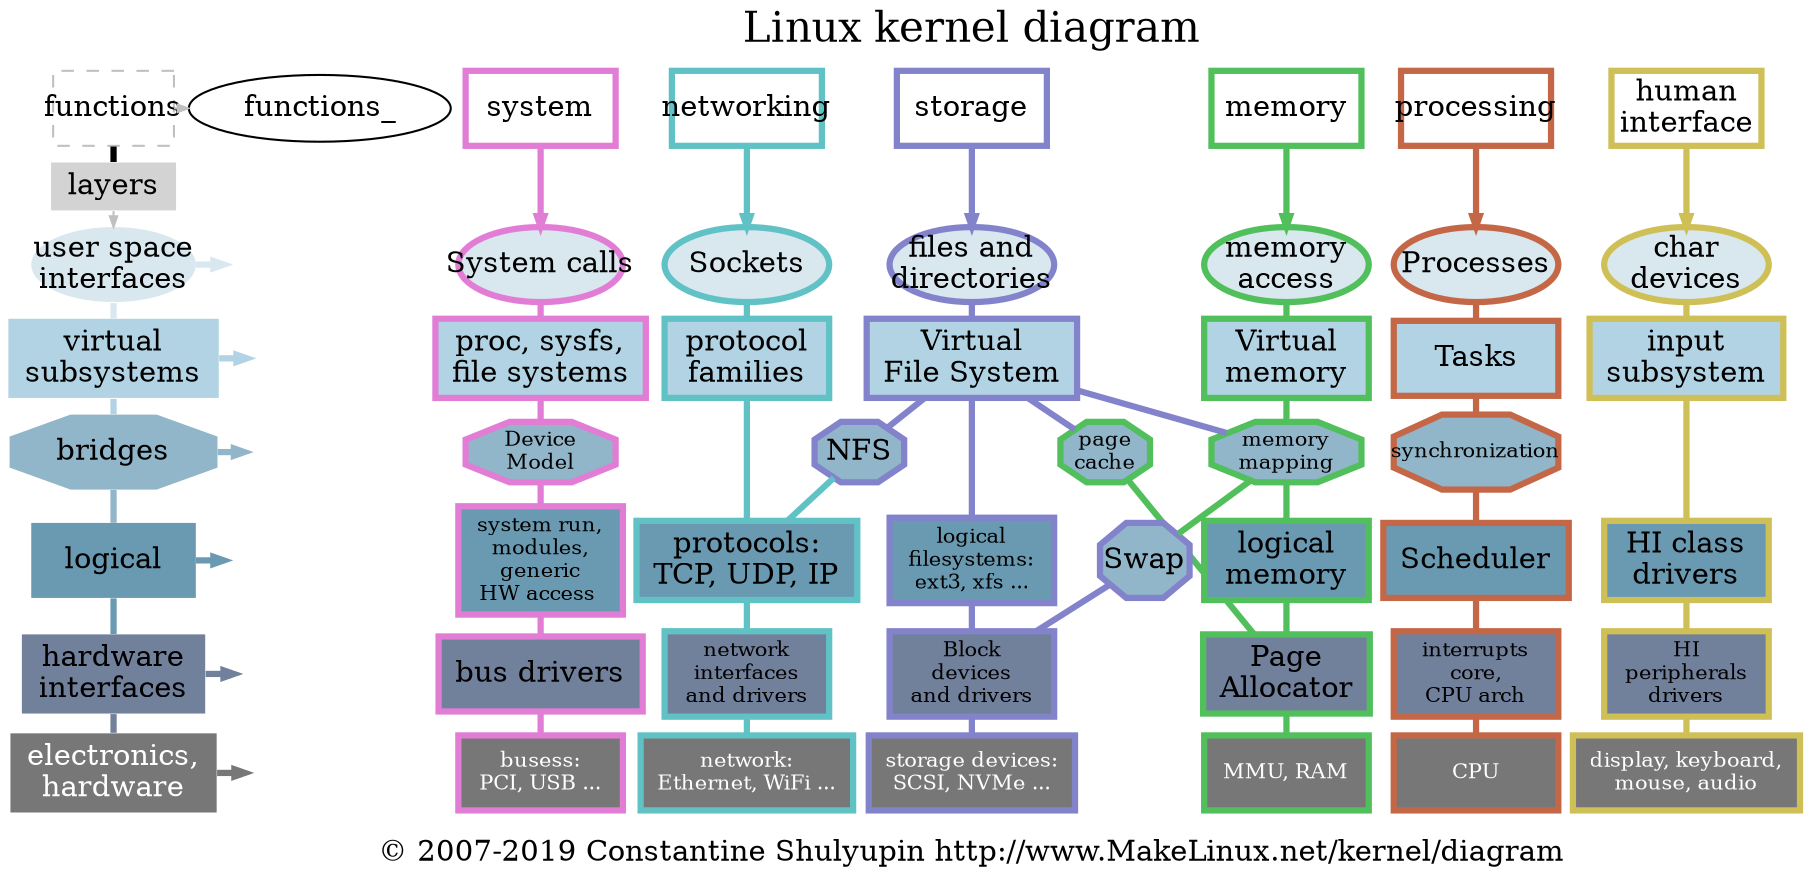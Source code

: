digraph matrix {
	graph [newrank=true,
		nodesep=0.1,
		overlap=true,
		ranksep=0.1,
		splines=false
	];
	node [height=0.3,
		width=1.1
	];
	edge [arrowhead=none,
		arrowsize=0.5,
		style=invis,
		weight=1
	];
	{
		node [fixedsize=true,
			style=invis,
			width=0.3
			fixedsize=true
		];
		usr_	
		D0
		E0
		F0
		G0
		H0
	}
	{
		edge [style="filled,setlinewidth(3)",
			weight=10
		];
		{
			node [color="#e27dd6ff",
				height=0.5
			];
			system	[color="#e27dd6ff",
				fillcolor=white,
				fixedsize=true,
				height=0.5,
				row=func,
				shape=box,
				style="filled,setlinewidth(3)",
				tooltip=TODO,
				width=1];
			SCI	[color="#e27dd6ff",
				fillcolor="#d9e7ee",
				fixedsize=true,
				height=0.5,
				label="System calls",
				row=usr,
				shape=ellipse,
				style="filled,setlinewidth(3)"];
			system -> SCI	[arrowhead="",
				color="#e27dd6ff",
				row=func,
				style="filled,setlinewidth(3)",
				weight=10];
			sysfs	[color="#e27dd6ff",
				fillcolor="#b2d3e4",
				height=0.5,
				label="proc, sysfs,\nfile systems",
				shape=box,
				style="filled,setlinewidth(3)"];
			SCI -> sysfs	[color="#e27dd6ff",
				style="filled,setlinewidth(3)",
				weight=10];
			DM	[color="#e27dd6ff",
				fillcolor="#91b5c9",
				fixedsize=true,
				fontsize=10,
				height=0.4,
				label="Device\nModel",
				shape=octagon,
				style="filled,setlinewidth(3)",
				width=1];
			sysfs -> DM	[color="#e27dd6ff",
				style="filled,setlinewidth(3)",
				weight=10];
			log_sys	[color="#e27dd6ff",
				fillcolor="#6a9ab1",
				fontsize=10,
				height=0.5,
				label="system run,\nmodules,\ngeneric\nHW access ",
				shape=box,
				style="filled,setlinewidth(3)"];
			DM -> log_sys	[color="#e27dd6ff",
				style="filled,setlinewidth(3)",
				weight=10];
			bus_drv	[color="#e27dd6ff",
				fillcolor="#71809b",
				height=0.5,
				label="bus drivers",
				shape=box,
				style="filled,setlinewidth(3)"];
			log_sys -> bus_drv	[color="#e27dd6ff",
				style="filled,setlinewidth(3)",
				weight=10];
			H2	[color="#e27dd6ff",
				fillcolor="#777777",
				fontcolor=white,
				fontsize=10,
				height=0.5,
				label="busess:\nPCI, USB ...",
				row=chip,
				shape=box,
				style="filled,setlinewidth(3)"];
			bus_drv -> H2	[color="#e27dd6ff",
				style="filled,setlinewidth(3)",
				weight=10];
		}
		{
			node [color="#61c2c5",
				height=0.5
			];
			edge [color="#61c2c5"];
			networking	[color="#61c2c5",
				fillcolor=white,
				fixedsize=true,
				height=0.5,
				row=func,
				shape=box,
				style="filled,setlinewidth(3)",
				width=1];
			sock	[color="#61c2c5",
				fillcolor="#d9e7ee",
				fixedsize=true,
				height=0.5,
				label=Sockets,
				row=usr,
				shape=ellipse,
				style="filled,setlinewidth(3)"];
			networking -> sock	[arrowhead="",
				color="#61c2c5",
				row=func,
				style="filled,setlinewidth(3)",
				weight=10];
			prot_fam	[color="#61c2c5",
				fillcolor="#b2d3e4",
				height=0.5,
				label="protocol\nfamilies",
				shape=box,
				style="filled,setlinewidth(3)"];
			sock -> prot_fam	[color="#61c2c5",
				style="filled,setlinewidth(3)",
				weight=10];
			log_prot	[color="#61c2c5",
				fillcolor="#6a9ab1",
				height=0.5,
				label="protocols:\nTCP, UDP, IP",
				shape=box,
				style="filled,setlinewidth(3)"];
			prot_fam -> log_prot	[color="#61c2c5",
				style="filled,setlinewidth(3)",
				weight=10];
			netif	[color="#61c2c5",
				fillcolor="#71809b",
				fontsize=10,
				height=0.5,
				label="network\ninterfaces\nand drivers",
				shape=box,
				style="filled,setlinewidth(3)"];
			log_prot -> netif	[color="#61c2c5",
				style="filled,setlinewidth(3)",
				weight=10];
			net_hw	[color="#61c2c5",
				fillcolor="#777777",
				fontcolor=white,
				fontsize=10,
				height=0.5,
				label="network:\nEthernet, WiFi ...",
				row=chip,
				shape=box,
				style="filled,setlinewidth(3)"];
			netif -> net_hw	[color="#61c2c5",
				style="filled,setlinewidth(3)",
				weight=10];
			NFS	[color="#8383cc",
				fillcolor="#91b5c9",
				fixedsize=true,
				height=0.4,
				label=NFS,
				shape=octagon,
				style="filled,setlinewidth(3)",
				width=0.6];
			NFS -> log_prot	[color="#61c2c5",
				style="filled,setlinewidth(3)",
				weight=0];
		}
		{
			node [color="#8383cc",
				height=0.5
			];
			edge [color="#8383cc"];
			NFS;
			storage	[color="#8383cc",
				fillcolor=white,
				fixedsize=true,
				height=0.5,
				row=func,
				shape=box,
				style="filled,setlinewidth(3)",
				width=1];
			FS	[color="#8383cc",
				fillcolor="#d9e7ee",
				fixedsize=true,
				height=0.5,
				label="files and\ndirectories",
				row=usr,
				shape=ellipse,
				style="filled,setlinewidth(3)"];
			storage -> FS	[arrowhead="",
				color="#8383cc",
				row=func,
				style="filled,setlinewidth(3)",
				weight=10];
			VFS	[color="#8383cc",
				fillcolor="#b2d3e4",
				height=0.5,
				label="Virtual\nFile System",
				shape=box,
				style="filled,setlinewidth(3)"];
			FS -> VFS	[color="#8383cc",
				style="filled,setlinewidth(3)",
				weight=10];
			VFS -> NFS	[color="#8383cc",
				style="filled,setlinewidth(3)",
				weight=0];
			logFS	[color="#8383cc",
				fillcolor="#6a9ab1",
				fontsize=10,
				height=0.5,
				label="logical\nfilesystems:\next3, xfs ...",
				shape=box,
				style="filled,setlinewidth(3)"];
			VFS -> logFS	[color="#8383cc",
				style="filled,setlinewidth(3)",
				weight=10];
			PC	[color="#51bf5b",
				fillcolor="#91b5c9",
				fixedsize=true,
				fontsize=10,
				height=0.4,
				label="page\ncache",
				shape=octagon,
				style="filled,setlinewidth(3)",
				width=0.6];
			VFS -> PC	[color="#8383cc",
				style="filled,setlinewidth(3)",
				weight=0];
			mmap	[color="#51bf5b",
				fillcolor="#91b5c9",
				fixedsize=true,
				fontsize=10,
				height=0.4,
				label="memory\nmapping",
				shape=octagon,
				style="filled,setlinewidth(3)",
				width=1];
			VFS -> mmap	[color="#8383cc",
				style="filled,setlinewidth(3)",
				weight=0];
			block	[color="#8383cc",
				fillcolor="#71809b",
				fontsize=10,
				height=0.5,
				label="Block\ndevices\nand drivers",
				shape=box,
				style="filled,setlinewidth(3)"];
			logFS -> block	[color="#8383cc",
				style="filled,setlinewidth(3)",
				weight=10];
			PA	[color="#51bf5b",
				fillcolor="#71809b",
				height=0.5,
				label="Page\nAllocator",
				shape=box,
				style="filled,setlinewidth(3)"];
			PC -> PA	[color="#51bf5b",
				style="filled,setlinewidth(3)",
				weight=0];
			H4	[color="#8383cc",
				fillcolor="#777777",
				fontcolor=white,
				fontsize=10,
				height=0.5,
				label="storage devices:\nSCSI, NVMe ...",
				row=chip,
				shape=box,
				style="filled,setlinewidth(3)"];
			block -> H4	[color="#8383cc",
				style="filled,setlinewidth(3)",
				weight=10];
			SW	[color="#8383cc",
				fillcolor="#91b5c9",
				fixedsize=true,
				height=0.5,
				label=Swap,
				shape=octagon,
				style="filled,setlinewidth(3)",
				width=0.6];
			SW -> block	[color="#8383cc",
				style="filled,setlinewidth(3)",
				weight=0];
		}
		{
			node [color="#c46747",
				height=0.5
			];
			edge [color="#c46747"];
			processing	[color="#c46747",
				fillcolor=white,
				fixedsize=true,
				height=0.5,
				row=func,
				shape=box,
				style="filled,setlinewidth(3)",
				width=1];
			proc	[color="#c46747",
				fillcolor="#d9e7ee",
				fixedsize=true,
				height=0.5,
				label=Processes,
				row=usr,
				shape=ellipse,
				style="filled,setlinewidth(3)"];
			processing -> proc	[arrowhead="",
				color="#c46747",
				row=func,
				style="filled,setlinewidth(3)",
				weight=10];
			Tasks	[color="#c46747",
				fillcolor="#b2d3e4",
				height=0.5,
				shape=box,
				style="filled,setlinewidth(3)"];
			proc -> Tasks	[color="#c46747",
				style="filled,setlinewidth(3)",
				weight=10];
			sync	[color="#c46747",
				fillcolor="#91b5c9",
				fixedsize=true,
				fontsize=10,
				height=0.5,
				label=synchronization,
				shape=octagon,
				style="filled,setlinewidth(3)"];
			Tasks -> sync	[color="#c46747",
				style="filled,setlinewidth(3)",
				weight=10];
			sched	[color="#c46747",
				fillcolor="#6a9ab1",
				height=0.5,
				label=Scheduler,
				shape=box,
				style="filled,setlinewidth(3)"];
			sync -> sched	[color="#c46747",
				style="filled,setlinewidth(3)",
				weight=10];
			IRQ	[color="#c46747",
				fillcolor="#71809b",
				fontsize=10,
				height=0.5,
				label="interrupts\ncore,\nCPU arch",
				shape=box,
				style="filled,setlinewidth(3)"];
			sched -> IRQ	[color="#c46747",
				style="filled,setlinewidth(3)",
				weight=10];
			CPU	[color="#c46747",
				fillcolor="#777777",
				fontcolor=white,
				fontsize=10,
				height=0.5,
				row=chip,
				shape=box,
				style="filled,setlinewidth(3)"];
			IRQ -> CPU	[color="#c46747",
				style="filled,setlinewidth(3)",
				weight=10];
		}
		{
			node [color="#cfbf57ff",
				height=0.5
			];
			edge [color="#cfbf57ff"];
			HI	[color="#cfbf57ff",
				fillcolor=white,
				fixedsize=true,
				height=0.5,
				label="human\ninterface",
				row=func,
				shape=box,
				style="filled,setlinewidth(3)",
				width=1];
			char	[color="#cfbf57ff",
				fillcolor="#d9e7ee",
				fixedsize=true,
				height=0.5,
				label="char\ndevices",
				row=usr,
				shape=ellipse,
				style="filled,setlinewidth(3)"];
			HI -> char	[arrowhead="",
				color="#cfbf57ff",
				row=func,
				style="filled,setlinewidth(3)",
				weight=10];
			input	[color="#cfbf57ff",
				fillcolor="#b2d3e4",
				height=0.5,
				label="input\nsubsystem",
				shape=box,
				style="filled,setlinewidth(3)"];
			char -> input	[color="#cfbf57ff",
				style="filled,setlinewidth(3)",
				weight=10];
			F7	[color="#cfbf57ff",
				fillcolor="#6a9ab1",
				height=0.5,
				label="HI class\ndrivers",
				shape=box,
				style="filled,setlinewidth(3)"];
			input -> F7	[color="#cfbf57ff",
				style="filled,setlinewidth(3)",
				weight=10];
			G7	[color="#cfbf57ff",
				fillcolor="#71809b",
				fontsize=10,
				height=0.5,
				label="HI\nperipherals\ndrivers",
				shape=box,
				style="filled,setlinewidth(3)"];
			F7 -> G7	[color="#cfbf57ff",
				style="filled,setlinewidth(3)",
				weight=10];
			H7	[color="#cfbf57ff",
				fillcolor="#777777",
				fontcolor=white,
				fontsize=10,
				height=0.5,
				label="display, keyboard,\nmouse, audio",
				row=chip,
				shape=box,
				style="filled,setlinewidth(3)"];
			G7 -> H7	[color="#cfbf57ff",
				style="filled,setlinewidth(3)",
				weight=10];
		}
		subgraph xcluster_layers {
			usr_;
			D0;
			E0;
			F0;
			G0;
			H0;
			functions	[color=gray,
				fillcolor=gray,
				fixedsize=true,
				height=0.5,
				row=func,
				shape=box,
				style=dashed,
				width=0.8];
			layers	[fillcolor=lightgray,
				height=0.1,
				shape=box,
				style="filled,setlinewidth(0)",
				width=0.5];
			functions -> layers	[style="filled,setlinewidth(3)",
				weight=10];
			usr	[fillcolor="#d9e7eeff",
				fixedsize=true,
				height=0.5,
				label="user space\ninterfaces",
				row=usr,
				shape=ellipse,
				style="filled,setlinewidth(0)"];
			layers -> usr	[arrowhead="",
				color=gray,
				style="filled,setlinewidth(1)",
				weight=10];
			usr -> usr_	[arrowhead="",
				color="#d9e7eeff",
				minlen=2,
				style="filled,setlinewidth(3)",
				weight=10];
			virt	[fillcolor="#b2d3e4",
				height=0.5,
				label="virtual\nsubsystems",
				shape=box,
				style="filled,setlinewidth(0)"];
			usr -> virt	[color="#d9e7eeff",
				style="filled,setlinewidth(3)",
				weight=10];
			virt -> D0	[arrowhead="",
				color="#b2d3e4",
				minlen=2,
				style="filled,setlinewidth(3)",
				weight=10];
			bridges	[fillcolor="#91b5c9",
				height=0.5,
				shape=octagon,
				style="filled,setlinewidth(0)"];
			virt -> bridges	[color="#b2d3e4",
				style="filled,setlinewidth(3)",
				weight=10];
			bridges -> E0	[arrowhead="",
				color="#91b5c9",
				minlen=2,
				style="filled,setlinewidth(3)",
				weight=""];
			logical	[fillcolor="#6a9ab1",
				height=0.5,
				shape=box,
				style="filled,setlinewidth(0)"];
			bridges -> logical	[color="#91b5c9",
				style="filled,setlinewidth(3)",
				weight=10];
			logical -> F0	[arrowhead="",
				color="#6a9ab1",
				minlen=2,
				row=logical,
				style="filled,setlinewidth(3)",
				weight=""];
			HWI	[fillcolor="#71809b",
				height=0.5,
				label="hardware\ninterfaces",
				shape=box,
				style="filled,setlinewidth(0)"];
			logical -> HWI	[color="#6a9ab1",
				row=logical,
				style="filled,setlinewidth(3)",
				weight=10];
			HWI -> G0	[arrowhead="",
				color="#71809b",
				minlen=2,
				row=HWI,
				style="filled,setlinewidth(3)",
				weight=""];
			HW	[fillcolor="#777777",
				fontcolor=white,
				height=0.5,
				label="electronics,\nhardware",
				row=chip,
				shape=box,
				style="filled,setlinewidth(0)"];
			HWI -> HW	[color="#71809b",
				row=HWI,
				style="filled,setlinewidth(3)",
				weight=10];
			HW -> H0	[arrowhead="",
				color="#777777",
				minlen=2,
				row=chip,
				style="filled,setlinewidth(3)",
				weight=""];
		}
		subgraph mem {
			node [color="#51bf5b",
				height=0.5
			];
			edge [color="#51bf5b"];
			PC;
			mmap;
			SW;
			mmap -> SW	[color="#51bf5b",
				style="filled,setlinewidth(3)",
				weight=0];
			log_mem	[color="#51bf5b",
				fillcolor="#6a9ab1",
				height=0.5,
				label="logical\nmemory",
				shape=box,
				style="filled,setlinewidth(3)"];
			mmap -> log_mem	[color="#51bf5b",
				style="filled,setlinewidth(3)",
				weight=10];
			PA;
			H5	[color="#51bf5b",
				fillcolor="#777777",
				fontcolor=white,
				fontsize=10,
				height=0.5,
				label="MMU, RAM",
				row=chip,
				shape=box,
				style="filled,setlinewidth(3)"];
			PA -> H5	[color="#51bf5b",
				style="filled,setlinewidth(3)",
				weight=10];
			log_mem -> PA	[color="#51bf5b",
				style="filled,setlinewidth(3)",
				weight=10];
			memory	[color="#51bf5b",
				fillcolor=white,
				fixedsize=true,
				height=0.5,
				row=func,
				shape=box,
				style="filled,setlinewidth(3)",
				width=1];
			MA	[color="#51bf5b",
				fillcolor="#d9e7ee",
				fixedsize=true,
				height=0.5,
				label="memory\naccess",
				row=usr,
				shape=ellipse,
				style="filled,setlinewidth(3)"];
			memory -> MA	[arrowhead="",
				color="#51bf5b",
				row=func,
				style="filled,setlinewidth(3)",
				weight=10];
			VM	[color="#51bf5b",
				fillcolor="#b2d3e4",
				height=0.5,
				label="Virtual\nmemory",
				shape=box,
				style="filled,setlinewidth(3)"];
			MA -> VM	[color="#51bf5b",
				style="filled,setlinewidth(3)",
				weight=10];
			VM -> mmap	[color="#51bf5b",
				style="filled,setlinewidth(3)",
				weight=10];
		}
	}
	{
		graph [rank=same];
		functions_;
		system;
		functions_ -> system;
		networking;
		system -> networking;
		storage;
		networking -> storage;
		memory;
		storage -> memory;
		processing;
		HI;
		processing -> HI;
		functions;
		functions -> functions_	[arrowhead="",
			color=gray,
			style="",
			weight=""];
		memory -> processing;
	}
	{
		graph [rank=same];
		usr_;
		SCI;
		sock;
		FS;
		proc;
		char;
		usr;
		MA;
	}
	{
		graph [rank=same];
		D0;
		sysfs;
		prot_fam;
		VFS;
		Tasks;
		input;
		virt;
		VM;
	}
	{
		graph [rank=same];
		node [fontcolor=white];
		E0;
		DM;
		NFS;
		mmap;
		sync;
		bridges;
	}
	{
		graph [rank=same];
		F0;
		log_sys;
		log_prot;
		logFS;
		sched;
		F7;
		logical;
		log_mem;
	}
	{
		graph [rank=same];
		G0;
		bus_drv;
		netif;
		block;
		PA;
		IRQ;
		G7;
		HWI;
	}
	{
		graph [rank=same];
		H0;
		H2;
		net_hw;
		H4;
		CPU;
		H7;
		HW;
		H5;
	}
	bottom	[label="© 2007-2019 Constantine Shulyupin http://www.MakeLinux.net/kernel/diagram",
		shape=plaintext];
	H4 -> bottom	[weight=""];
	LKD	[fontsize=20,
		label="Linux kernel diagram",
		shape=plain];
	LKD -> storage;
}
